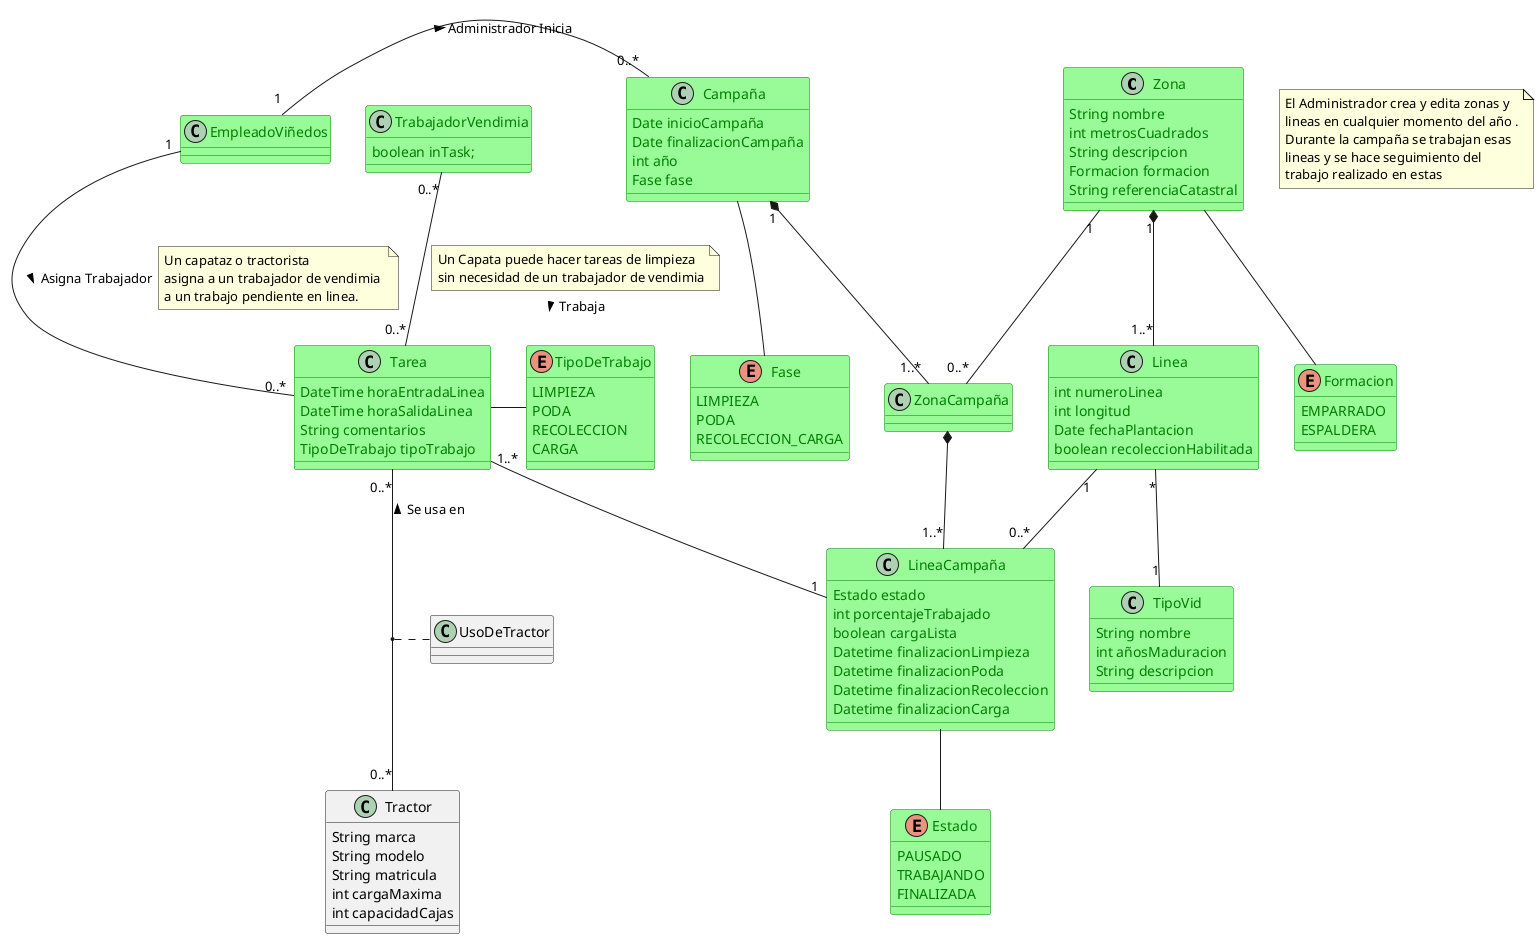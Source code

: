 @startuml CapaPersistencia1


class Zona #palegreen;line:green;text:green {
    String nombre
    int metrosCuadrados
    String descripcion
    Formacion formacion
    String referenciaCatastral
}

enum Formacion #palegreen;line:green;text:green{
    EMPARRADO
    ESPALDERA
}

note as N1
    El Administrador crea y edita zonas y 
    lineas en cualquier momento del año .
    Durante la campaña se trabajan esas 
    lineas y se hace seguimiento del
    trabajo realizado en estas
end note
class Linea #palegreen;line:green;text:green{
    int numeroLinea
    int longitud
    Date fechaPlantacion
    boolean recoleccionHabilitada
}

class TipoVid #palegreen;line:green;text:green{
    String nombre
    int añosMaduracion
    String descripcion
}

class TrabajadorVendimia #palegreen;line:green;text:green{
    boolean inTask;
}


class Tarea #palegreen;line:green;text:green{
    DateTime horaEntradaLinea
    DateTime horaSalidaLinea    
    String comentarios
    TipoDeTrabajo tipoTrabajo
}

Enum TipoDeTrabajo #palegreen;line:green;text:green{
    LIMPIEZA
    PODA
    RECOLECCION
    CARGA

}

class Campaña #palegreen;line:green;text:green{
    Date inicioCampaña
    Date finalizacionCampaña
    int año
    Fase fase

}

class LineaCampaña #palegreen;line:green;text:green{
    Estado estado
    int porcentajeTrabajado
    boolean cargaLista
    Datetime finalizacionLimpieza
    Datetime finalizacionPoda
    Datetime finalizacionRecoleccion
    Datetime finalizacionCarga
}

enum Estado #palegreen;line:green;text:green{
    PAUSADO
    TRABAJANDO
    FINALIZADA
}

enum Fase #palegreen;line:green;text:green{
    LIMPIEZA
    PODA
    RECOLECCION_CARGA
}


class ZonaCampaña #palegreen;line:green;text:green{
    
}


class EmpleadoViñedos #palegreen;line:green;text:green{
}

class Tractor {
    String marca
    String modelo
    String matricula
    int cargaMaxima
    int capacidadCajas
}

class UsoDeTractor {
    
}
 

Zona -- Formacion 

Tarea "0..*" -up- "0..*" Tractor : > Se usa en 

(Tarea,Tractor) ..  UsoDeTractor

EmpleadoViñedos "1" -- "0..*" Tarea : Asigna Trabajador >
note right on link
    Un capataz o tractorista
    asigna a un trabajador de vendimia 
    a un trabajo pendiente en linea.
end note

EmpleadoViñedos "1  "-right- "0..*" Campaña : Administrador Inicia >

TrabajadorVendimia "0..*" -- "0..*" Tarea : Trabaja >
note top on link
    Un Capata puede hacer tareas de limpieza 
    sin necesidad de un trabajador de vendimia
end note


' EmpleadoViñedos "1" -- "0..*" Zona : administra >

Zona "1" *-- "1..*" Linea
Linea "*" -- "1" TipoVid


Tarea "1..*" --  "1" LineaCampaña

Tarea -right- TipoDeTrabajo

Linea "1" --  "0..*" LineaCampaña
Zona "1" -- "0..*"  ZonaCampaña 

LineaCampaña -- Estado

Campaña "1" *-- "1..*" ZonaCampaña
ZonaCampaña *-- "1..*" LineaCampaña 

Campaña -- Fase




' Problema: Que pasa si una linea es deshabilitada a mitad de campaña? DEBE DESHABILITARSE de la campaña si no se hizo recoleccion. PROBAR ESTO

@enduml

